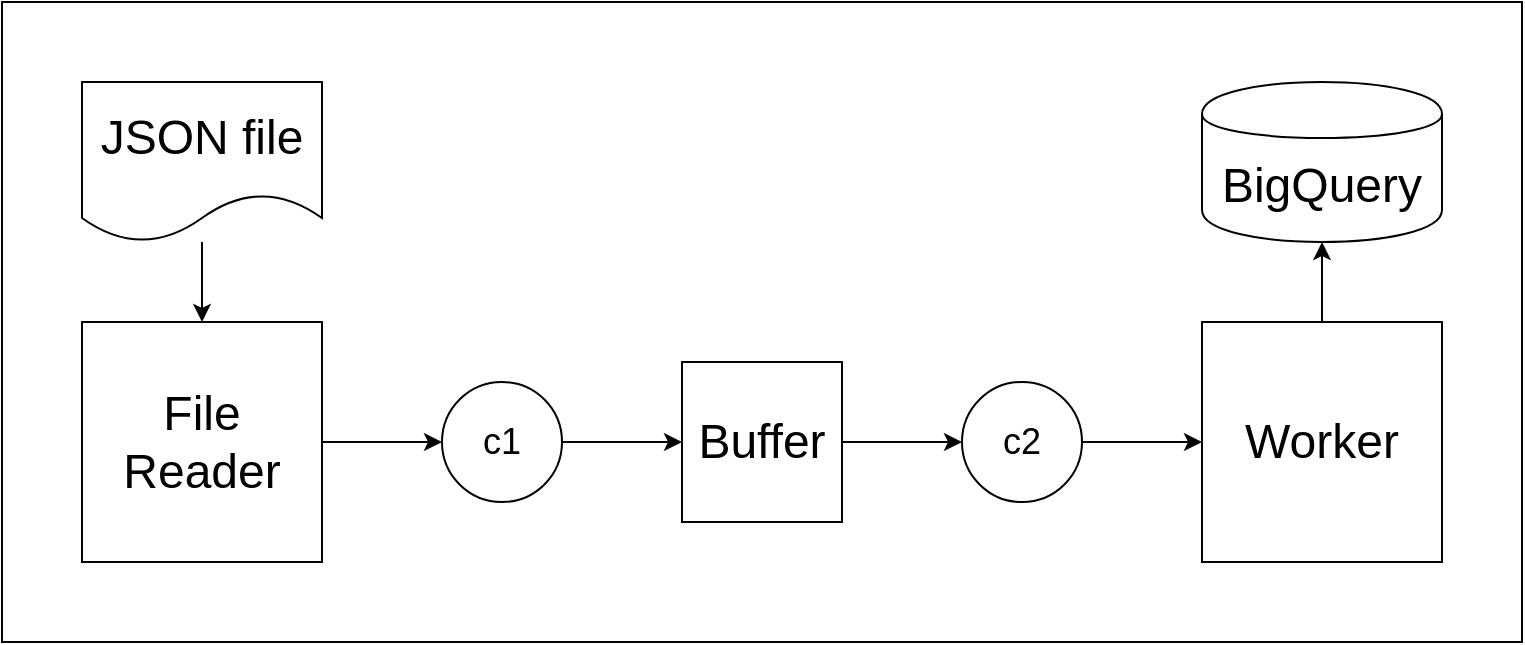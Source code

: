 <mxfile version="12.8.1" type="device"><diagram id="prtHgNgQTEPvFCAcTncT" name="Page-1"><mxGraphModel dx="1408" dy="738" grid="1" gridSize="10" guides="1" tooltips="1" connect="1" arrows="1" fold="1" page="1" pageScale="1" pageWidth="827" pageHeight="1169" math="0" shadow="0"><root><mxCell id="0"/><mxCell id="1" parent="0"/><mxCell id="nRqfQreys0gFyE1YSMqx-12" value="" style="rounded=0;whiteSpace=wrap;html=1;" vertex="1" parent="1"><mxGeometry x="40" y="80" width="760" height="320" as="geometry"/></mxCell><mxCell id="nRqfQreys0gFyE1YSMqx-1" value="&lt;font style=&quot;font-size: 24px&quot;&gt;File Reader&lt;/font&gt;" style="whiteSpace=wrap;html=1;aspect=fixed;" vertex="1" parent="1"><mxGeometry x="80" y="240" width="120" height="120" as="geometry"/></mxCell><mxCell id="nRqfQreys0gFyE1YSMqx-2" value="&lt;font style=&quot;font-size: 18px&quot;&gt;c1&lt;/font&gt;" style="ellipse;whiteSpace=wrap;html=1;aspect=fixed;" vertex="1" parent="1"><mxGeometry x="260" y="270" width="60" height="60" as="geometry"/></mxCell><mxCell id="nRqfQreys0gFyE1YSMqx-3" value="&lt;font style=&quot;font-size: 24px&quot;&gt;Worker&lt;/font&gt;" style="whiteSpace=wrap;html=1;aspect=fixed;" vertex="1" parent="1"><mxGeometry x="640" y="240" width="120" height="120" as="geometry"/></mxCell><mxCell id="nRqfQreys0gFyE1YSMqx-4" value="&lt;font style=&quot;font-size: 24px&quot;&gt;JSON file&lt;/font&gt;" style="shape=document;whiteSpace=wrap;html=1;boundedLbl=1;" vertex="1" parent="1"><mxGeometry x="80" y="120" width="120" height="80" as="geometry"/></mxCell><mxCell id="nRqfQreys0gFyE1YSMqx-7" value="&lt;font style=&quot;font-size: 24px&quot;&gt;BigQuery&lt;/font&gt;" style="shape=cylinder;whiteSpace=wrap;html=1;boundedLbl=1;backgroundOutline=1;" vertex="1" parent="1"><mxGeometry x="640" y="120" width="120" height="80" as="geometry"/></mxCell><mxCell id="nRqfQreys0gFyE1YSMqx-8" value="" style="endArrow=classic;html=1;entryX=0.5;entryY=0;entryDx=0;entryDy=0;" edge="1" parent="1" source="nRqfQreys0gFyE1YSMqx-4" target="nRqfQreys0gFyE1YSMqx-1"><mxGeometry width="50" height="50" relative="1" as="geometry"><mxPoint x="390" y="420" as="sourcePoint"/><mxPoint x="440" y="370" as="targetPoint"/></mxGeometry></mxCell><mxCell id="nRqfQreys0gFyE1YSMqx-9" value="" style="endArrow=classic;html=1;exitX=1;exitY=0.5;exitDx=0;exitDy=0;entryX=0;entryY=0.5;entryDx=0;entryDy=0;" edge="1" parent="1" source="nRqfQreys0gFyE1YSMqx-1" target="nRqfQreys0gFyE1YSMqx-2"><mxGeometry width="50" height="50" relative="1" as="geometry"><mxPoint x="390" y="420" as="sourcePoint"/><mxPoint x="440" y="370" as="targetPoint"/></mxGeometry></mxCell><mxCell id="nRqfQreys0gFyE1YSMqx-10" value="" style="endArrow=classic;html=1;exitX=1;exitY=0.5;exitDx=0;exitDy=0;entryX=0;entryY=0.5;entryDx=0;entryDy=0;" edge="1" parent="1" source="nRqfQreys0gFyE1YSMqx-2" target="nRqfQreys0gFyE1YSMqx-13"><mxGeometry width="50" height="50" relative="1" as="geometry"><mxPoint x="390" y="420" as="sourcePoint"/><mxPoint x="440" y="370" as="targetPoint"/></mxGeometry></mxCell><mxCell id="nRqfQreys0gFyE1YSMqx-11" value="" style="endArrow=classic;html=1;exitX=0.5;exitY=0;exitDx=0;exitDy=0;entryX=0.5;entryY=1;entryDx=0;entryDy=0;" edge="1" parent="1" source="nRqfQreys0gFyE1YSMqx-3" target="nRqfQreys0gFyE1YSMqx-7"><mxGeometry width="50" height="50" relative="1" as="geometry"><mxPoint x="390" y="420" as="sourcePoint"/><mxPoint x="440" y="370" as="targetPoint"/></mxGeometry></mxCell><mxCell id="nRqfQreys0gFyE1YSMqx-13" value="&lt;font style=&quot;font-size: 24px&quot;&gt;Buffer&lt;/font&gt;" style="whiteSpace=wrap;html=1;aspect=fixed;" vertex="1" parent="1"><mxGeometry x="380" y="260" width="80" height="80" as="geometry"/></mxCell><mxCell id="nRqfQreys0gFyE1YSMqx-14" value="&lt;font style=&quot;font-size: 18px&quot;&gt;c2&lt;br&gt;&lt;/font&gt;" style="ellipse;whiteSpace=wrap;html=1;aspect=fixed;" vertex="1" parent="1"><mxGeometry x="520" y="270" width="60" height="60" as="geometry"/></mxCell><mxCell id="nRqfQreys0gFyE1YSMqx-15" value="" style="endArrow=classic;html=1;exitX=1;exitY=0.5;exitDx=0;exitDy=0;" edge="1" parent="1" source="nRqfQreys0gFyE1YSMqx-13" target="nRqfQreys0gFyE1YSMqx-14"><mxGeometry width="50" height="50" relative="1" as="geometry"><mxPoint x="390" y="400" as="sourcePoint"/><mxPoint x="440" y="350" as="targetPoint"/></mxGeometry></mxCell><mxCell id="nRqfQreys0gFyE1YSMqx-16" value="" style="endArrow=classic;html=1;exitX=1;exitY=0.5;exitDx=0;exitDy=0;" edge="1" parent="1" source="nRqfQreys0gFyE1YSMqx-14" target="nRqfQreys0gFyE1YSMqx-3"><mxGeometry width="50" height="50" relative="1" as="geometry"><mxPoint x="395" y="510" as="sourcePoint"/><mxPoint x="445" y="460" as="targetPoint"/></mxGeometry></mxCell></root></mxGraphModel></diagram></mxfile>